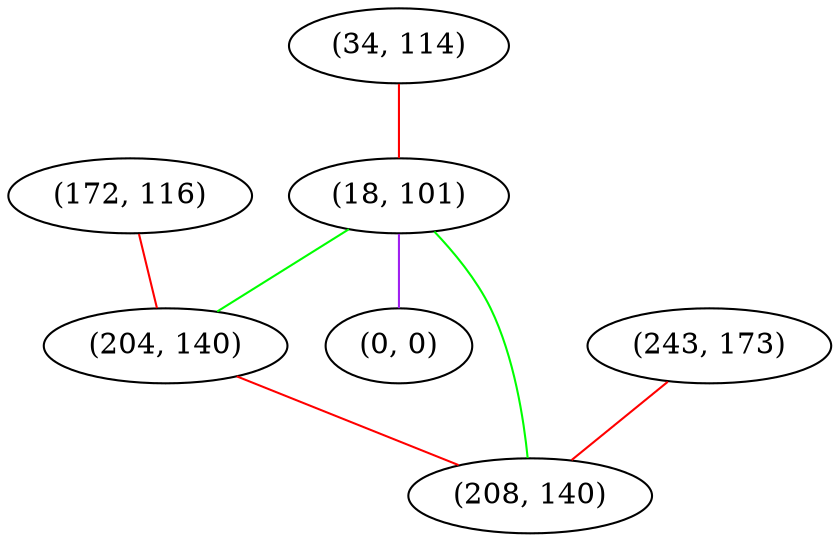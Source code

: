 graph "" {
"(172, 116)";
"(34, 114)";
"(18, 101)";
"(204, 140)";
"(0, 0)";
"(243, 173)";
"(208, 140)";
"(172, 116)" -- "(204, 140)"  [color=red, key=0, weight=1];
"(34, 114)" -- "(18, 101)"  [color=red, key=0, weight=1];
"(18, 101)" -- "(208, 140)"  [color=green, key=0, weight=2];
"(18, 101)" -- "(204, 140)"  [color=green, key=0, weight=2];
"(18, 101)" -- "(0, 0)"  [color=purple, key=0, weight=4];
"(204, 140)" -- "(208, 140)"  [color=red, key=0, weight=1];
"(243, 173)" -- "(208, 140)"  [color=red, key=0, weight=1];
}
